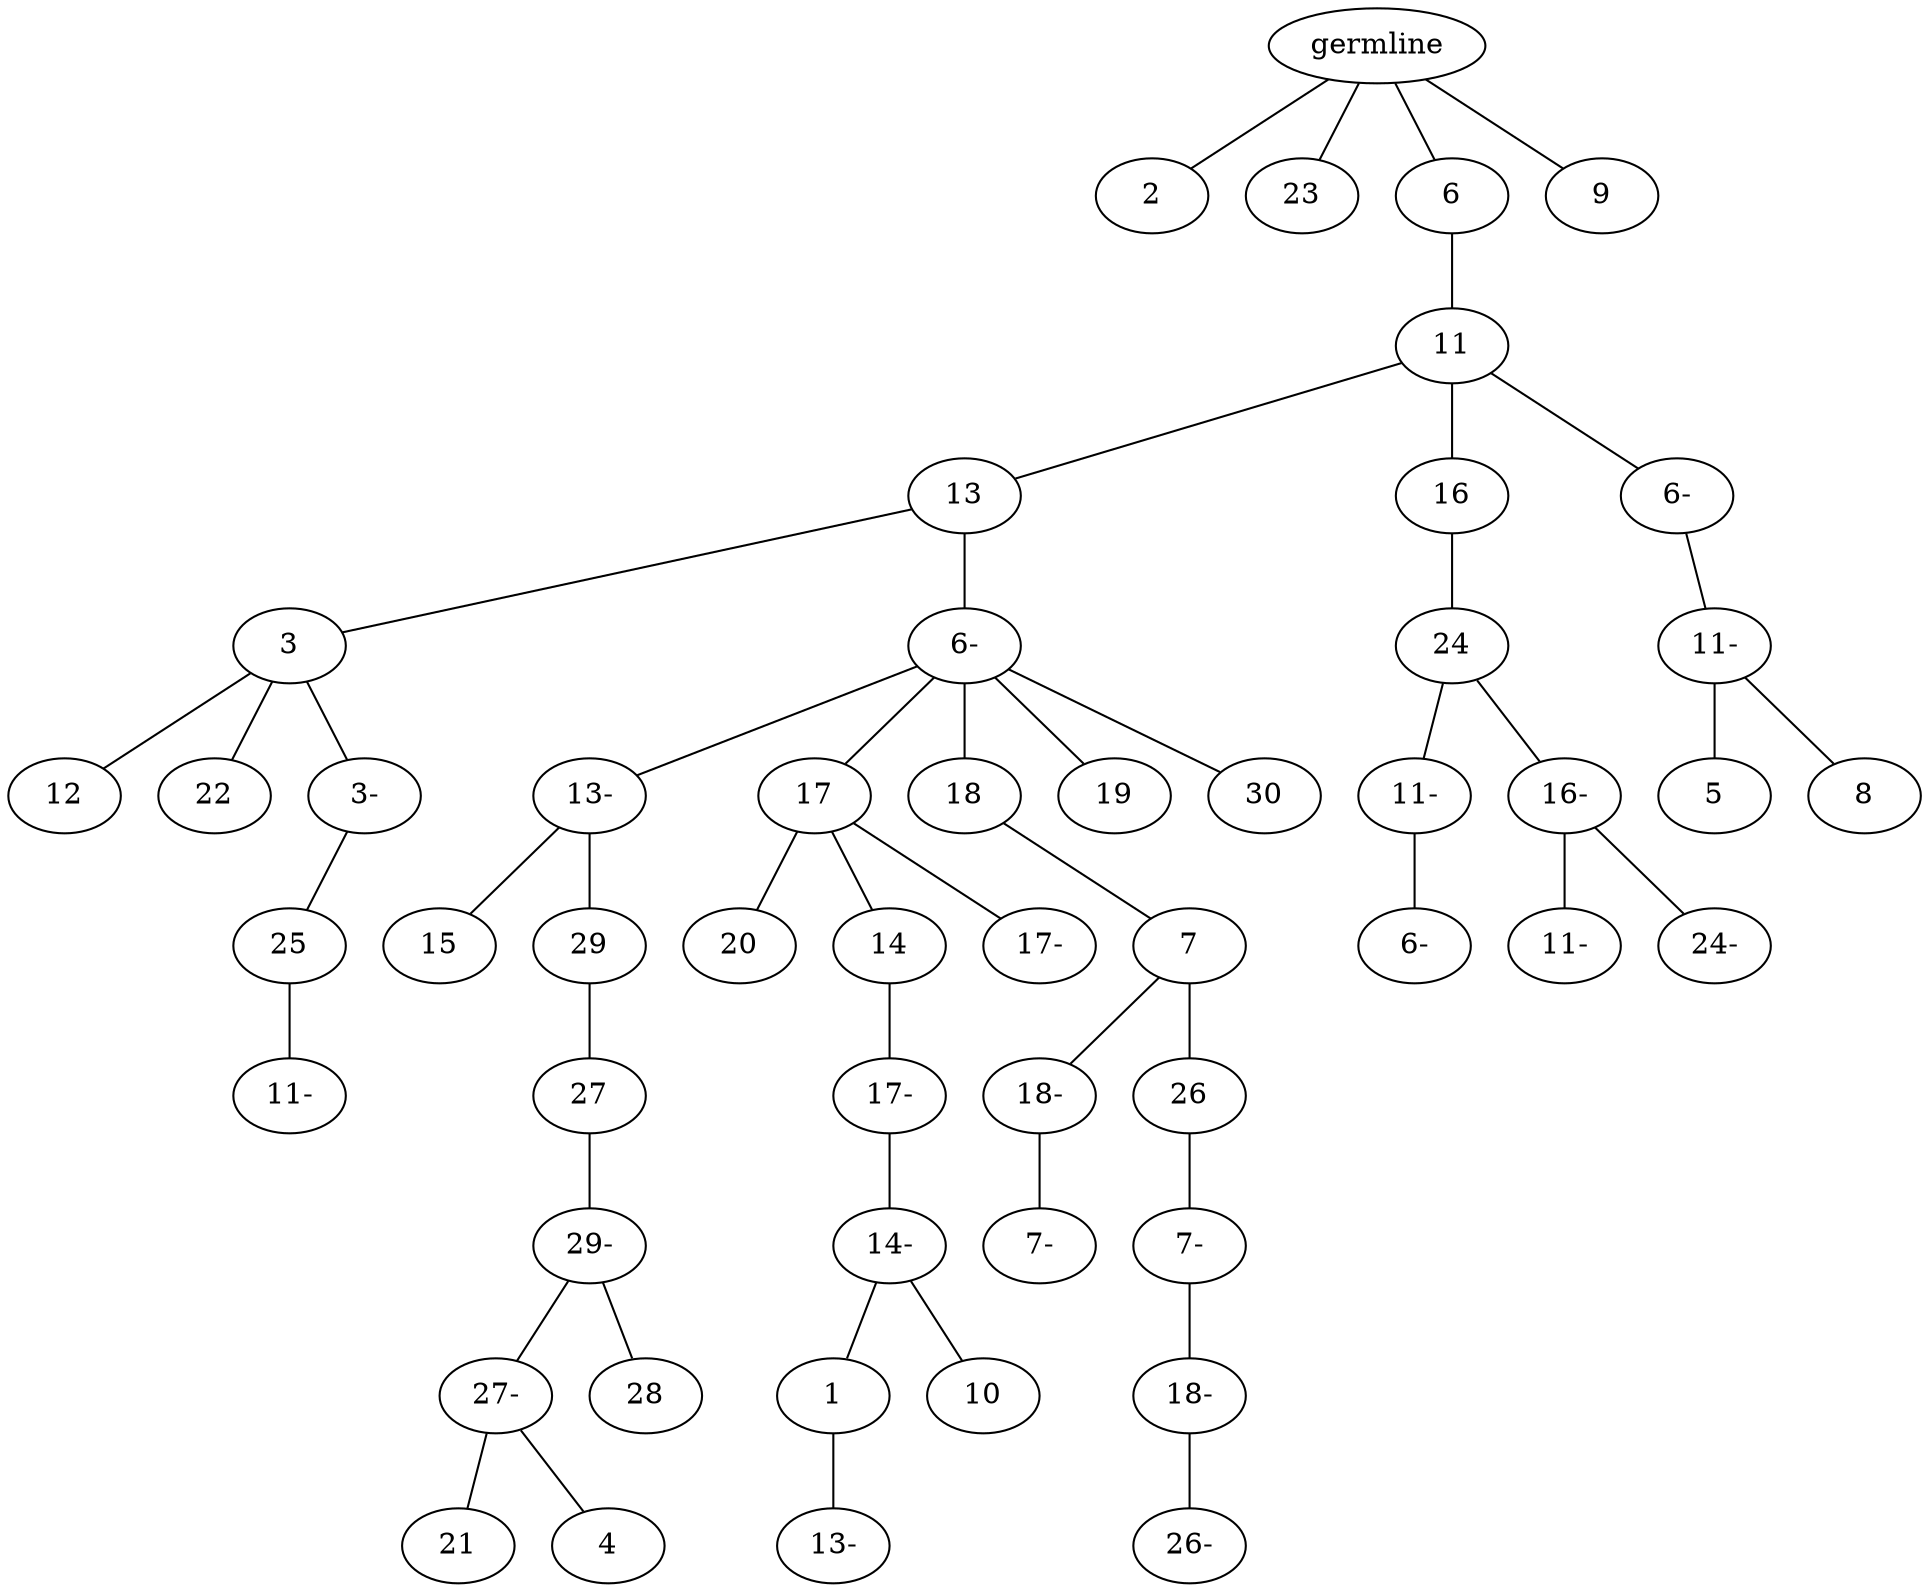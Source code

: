 graph tree {
    "140255974316160" [label="germline"];
    "140255974391424" [label="2"];
    "140255974362704" [label="23"];
    "140255974362848" [label="6"];
    "140255974409840" [label="11"];
    "140255974426320" [label="13"];
    "140255974425312" [label="3"];
    "140255974426272" [label="12"];
    "140255974426080" [label="22"];
    "140255974425648" [label="3-"];
    "140255974426656" [label="25"];
    "140255974979376" [label="11-"];
    "140255974426224" [label="6-"];
    "140255974427280" [label="13-"];
    "140255974426704" [label="15"];
    "140255974426944" [label="29"];
    "140255974427376" [label="27"];
    "140255974427520" [label="29-"];
    "140255974428000" [label="27-"];
    "140255974428288" [label="21"];
    "140255974428096" [label="4"];
    "140255974427760" [label="28"];
    "140255974425888" [label="17"];
    "140255974427952" [label="20"];
    "140255974426368" [label="14"];
    "140255974427712" [label="17-"];
    "140255974428048" [label="14-"];
    "140255974428576" [label="1"];
    "140255974449696" [label="13-"];
    "140255974449936" [label="10"];
    "140255974427472" [label="17-"];
    "140255974427808" [label="18"];
    "140255974428480" [label="7"];
    "140255974450368" [label="18-"];
    "140255974449360" [label="7-"];
    "140255974449888" [label="26"];
    "140255974449504" [label="7-"];
    "140255974449984" [label="18-"];
    "140255974450656" [label="26-"];
    "140255974427856" [label="19"];
    "140255974428336" [label="30"];
    "140255974425696" [label="16"];
    "140255974427328" [label="24"];
    "140255974425984" [label="11-"];
    "140255974450896" [label="6-"];
    "140255974450512" [label="16-"];
    "140255974450560" [label="11-"];
    "140255974450032" [label="24-"];
    "140255974427568" [label="6-"];
    "140255974426512" [label="11-"];
    "140255974450224" [label="5"];
    "140255974450848" [label="8"];
    "140255974408592" [label="9"];
    "140255974316160" -- "140255974391424";
    "140255974316160" -- "140255974362704";
    "140255974316160" -- "140255974362848";
    "140255974316160" -- "140255974408592";
    "140255974362848" -- "140255974409840";
    "140255974409840" -- "140255974426320";
    "140255974409840" -- "140255974425696";
    "140255974409840" -- "140255974427568";
    "140255974426320" -- "140255974425312";
    "140255974426320" -- "140255974426224";
    "140255974425312" -- "140255974426272";
    "140255974425312" -- "140255974426080";
    "140255974425312" -- "140255974425648";
    "140255974425648" -- "140255974426656";
    "140255974426656" -- "140255974979376";
    "140255974426224" -- "140255974427280";
    "140255974426224" -- "140255974425888";
    "140255974426224" -- "140255974427808";
    "140255974426224" -- "140255974427856";
    "140255974426224" -- "140255974428336";
    "140255974427280" -- "140255974426704";
    "140255974427280" -- "140255974426944";
    "140255974426944" -- "140255974427376";
    "140255974427376" -- "140255974427520";
    "140255974427520" -- "140255974428000";
    "140255974427520" -- "140255974427760";
    "140255974428000" -- "140255974428288";
    "140255974428000" -- "140255974428096";
    "140255974425888" -- "140255974427952";
    "140255974425888" -- "140255974426368";
    "140255974425888" -- "140255974427472";
    "140255974426368" -- "140255974427712";
    "140255974427712" -- "140255974428048";
    "140255974428048" -- "140255974428576";
    "140255974428048" -- "140255974449936";
    "140255974428576" -- "140255974449696";
    "140255974427808" -- "140255974428480";
    "140255974428480" -- "140255974450368";
    "140255974428480" -- "140255974449888";
    "140255974450368" -- "140255974449360";
    "140255974449888" -- "140255974449504";
    "140255974449504" -- "140255974449984";
    "140255974449984" -- "140255974450656";
    "140255974425696" -- "140255974427328";
    "140255974427328" -- "140255974425984";
    "140255974427328" -- "140255974450512";
    "140255974425984" -- "140255974450896";
    "140255974450512" -- "140255974450560";
    "140255974450512" -- "140255974450032";
    "140255974427568" -- "140255974426512";
    "140255974426512" -- "140255974450224";
    "140255974426512" -- "140255974450848";
}
